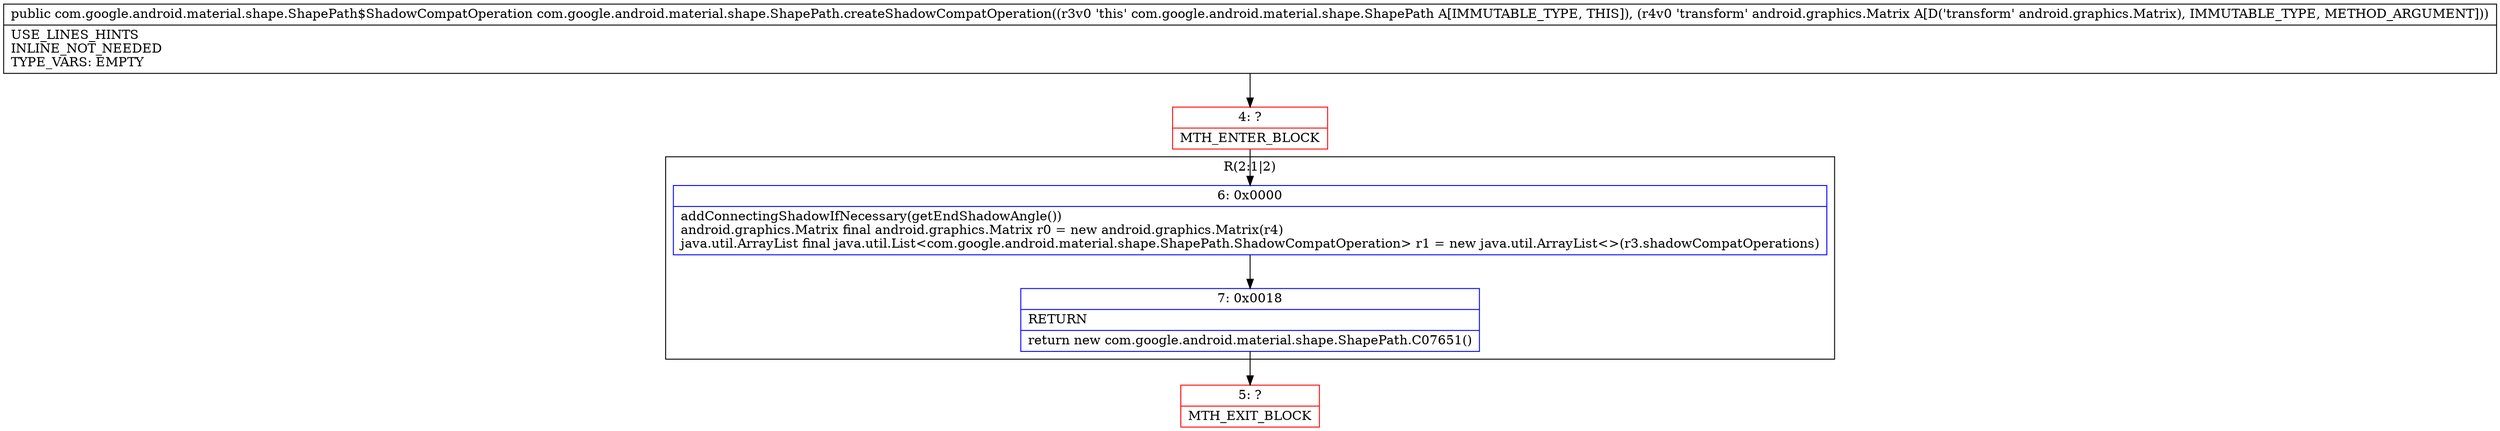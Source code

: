 digraph "CFG forcom.google.android.material.shape.ShapePath.createShadowCompatOperation(Landroid\/graphics\/Matrix;)Lcom\/google\/android\/material\/shape\/ShapePath$ShadowCompatOperation;" {
subgraph cluster_Region_1703177395 {
label = "R(2:1|2)";
node [shape=record,color=blue];
Node_6 [shape=record,label="{6\:\ 0x0000|addConnectingShadowIfNecessary(getEndShadowAngle())\landroid.graphics.Matrix final android.graphics.Matrix r0 = new android.graphics.Matrix(r4)\ljava.util.ArrayList final java.util.List\<com.google.android.material.shape.ShapePath.ShadowCompatOperation\> r1 = new java.util.ArrayList\<\>(r3.shadowCompatOperations)\l}"];
Node_7 [shape=record,label="{7\:\ 0x0018|RETURN\l|return new com.google.android.material.shape.ShapePath.C07651()\l}"];
}
Node_4 [shape=record,color=red,label="{4\:\ ?|MTH_ENTER_BLOCK\l}"];
Node_5 [shape=record,color=red,label="{5\:\ ?|MTH_EXIT_BLOCK\l}"];
MethodNode[shape=record,label="{public com.google.android.material.shape.ShapePath$ShadowCompatOperation com.google.android.material.shape.ShapePath.createShadowCompatOperation((r3v0 'this' com.google.android.material.shape.ShapePath A[IMMUTABLE_TYPE, THIS]), (r4v0 'transform' android.graphics.Matrix A[D('transform' android.graphics.Matrix), IMMUTABLE_TYPE, METHOD_ARGUMENT]))  | USE_LINES_HINTS\lINLINE_NOT_NEEDED\lTYPE_VARS: EMPTY\l}"];
MethodNode -> Node_4;Node_6 -> Node_7;
Node_7 -> Node_5;
Node_4 -> Node_6;
}

